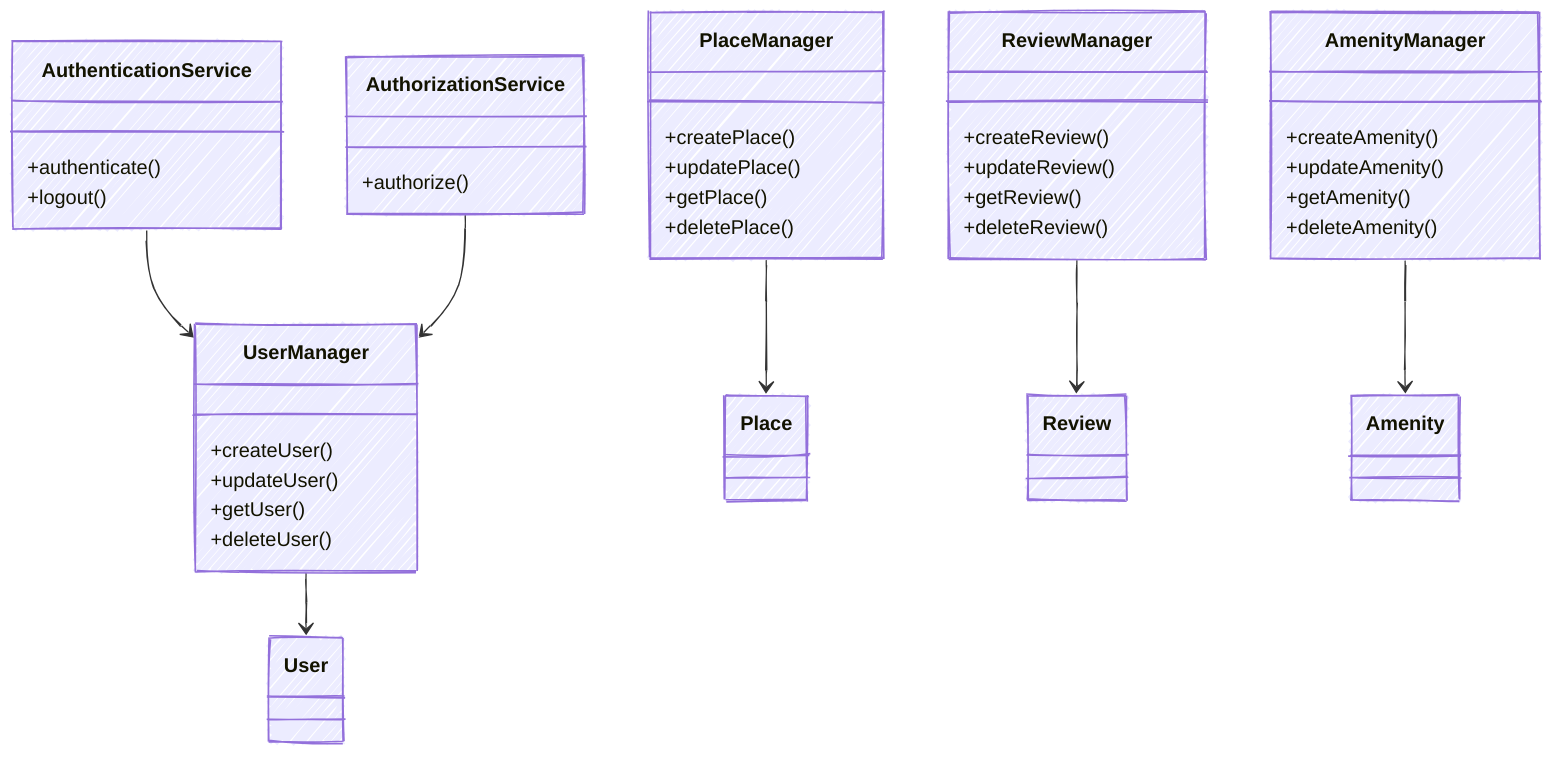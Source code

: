 ---
config:
  theme: default
  themeVariables:
    primaryColor: '#ffcc00'
    edgeLabelBackground: '#ffffff'
    tertiaryColor: '#ffffff'
  look: handDrawn
---
classDiagram
    class UserManager {
        +createUser()
        +updateUser()
        +getUser()
        +deleteUser()
    }

    class PlaceManager {
        +createPlace()
        +updatePlace()
        +getPlace()
        +deletePlace()
    }

    class ReviewManager {
        +createReview()
        +updateReview()
        +getReview()
        +deleteReview()
    }

    class AmenityManager {
        +createAmenity()
        +updateAmenity()
        +getAmenity()
        +deleteAmenity()
    }

    class AuthenticationService {
        +authenticate()
        +logout()
    }

    class AuthorizationService {
        +authorize()
    }

    %% Entities
    %% To complete (add props and/or methods of each class)
    class User {

    }

    class Place {

    }

    class Review {

    }

    class Amenity {

    }

    class UserManager {

    }


    %% Relationships between managers and entities

    UserManager --> User
    PlaceManager --> Place
    ReviewManager --> Review
    AmenityManager --> Amenity
    AuthenticationService --> UserManager
    AuthorizationService --> UserManager

    %% Todo: add Relationships between Entities classes
    %% (like Places & Amenities Relationships, etc)